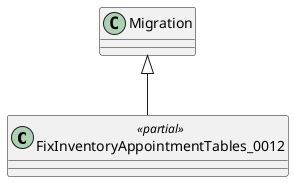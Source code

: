 @startuml
class FixInventoryAppointmentTables_0012 <<partial>> {
}
Migration <|-- FixInventoryAppointmentTables_0012
@enduml
